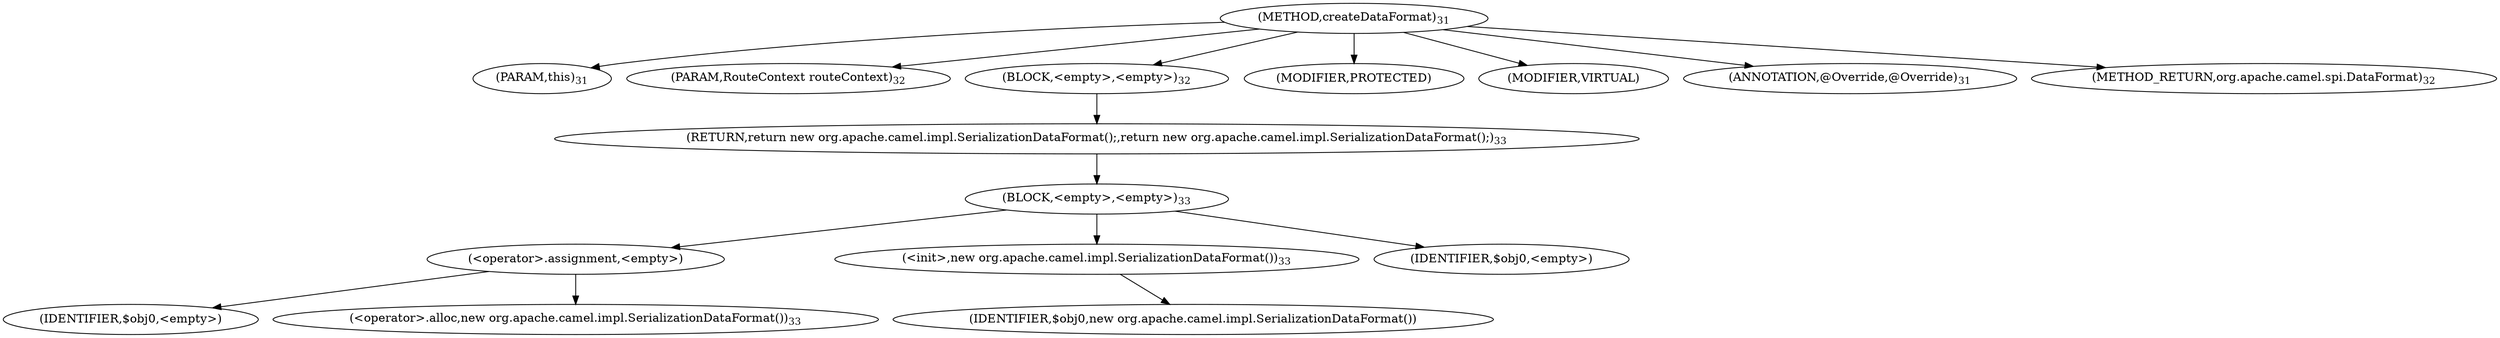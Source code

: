 digraph "createDataFormat" {  
"7" [label = <(METHOD,createDataFormat)<SUB>31</SUB>> ]
"8" [label = <(PARAM,this)<SUB>31</SUB>> ]
"9" [label = <(PARAM,RouteContext routeContext)<SUB>32</SUB>> ]
"10" [label = <(BLOCK,&lt;empty&gt;,&lt;empty&gt;)<SUB>32</SUB>> ]
"11" [label = <(RETURN,return new org.apache.camel.impl.SerializationDataFormat();,return new org.apache.camel.impl.SerializationDataFormat();)<SUB>33</SUB>> ]
"12" [label = <(BLOCK,&lt;empty&gt;,&lt;empty&gt;)<SUB>33</SUB>> ]
"13" [label = <(&lt;operator&gt;.assignment,&lt;empty&gt;)> ]
"14" [label = <(IDENTIFIER,$obj0,&lt;empty&gt;)> ]
"15" [label = <(&lt;operator&gt;.alloc,new org.apache.camel.impl.SerializationDataFormat())<SUB>33</SUB>> ]
"16" [label = <(&lt;init&gt;,new org.apache.camel.impl.SerializationDataFormat())<SUB>33</SUB>> ]
"17" [label = <(IDENTIFIER,$obj0,new org.apache.camel.impl.SerializationDataFormat())> ]
"18" [label = <(IDENTIFIER,$obj0,&lt;empty&gt;)> ]
"19" [label = <(MODIFIER,PROTECTED)> ]
"20" [label = <(MODIFIER,VIRTUAL)> ]
"21" [label = <(ANNOTATION,@Override,@Override)<SUB>31</SUB>> ]
"22" [label = <(METHOD_RETURN,org.apache.camel.spi.DataFormat)<SUB>32</SUB>> ]
  "7" -> "8" 
  "7" -> "9" 
  "7" -> "10" 
  "7" -> "19" 
  "7" -> "20" 
  "7" -> "21" 
  "7" -> "22" 
  "10" -> "11" 
  "11" -> "12" 
  "12" -> "13" 
  "12" -> "16" 
  "12" -> "18" 
  "13" -> "14" 
  "13" -> "15" 
  "16" -> "17" 
}
